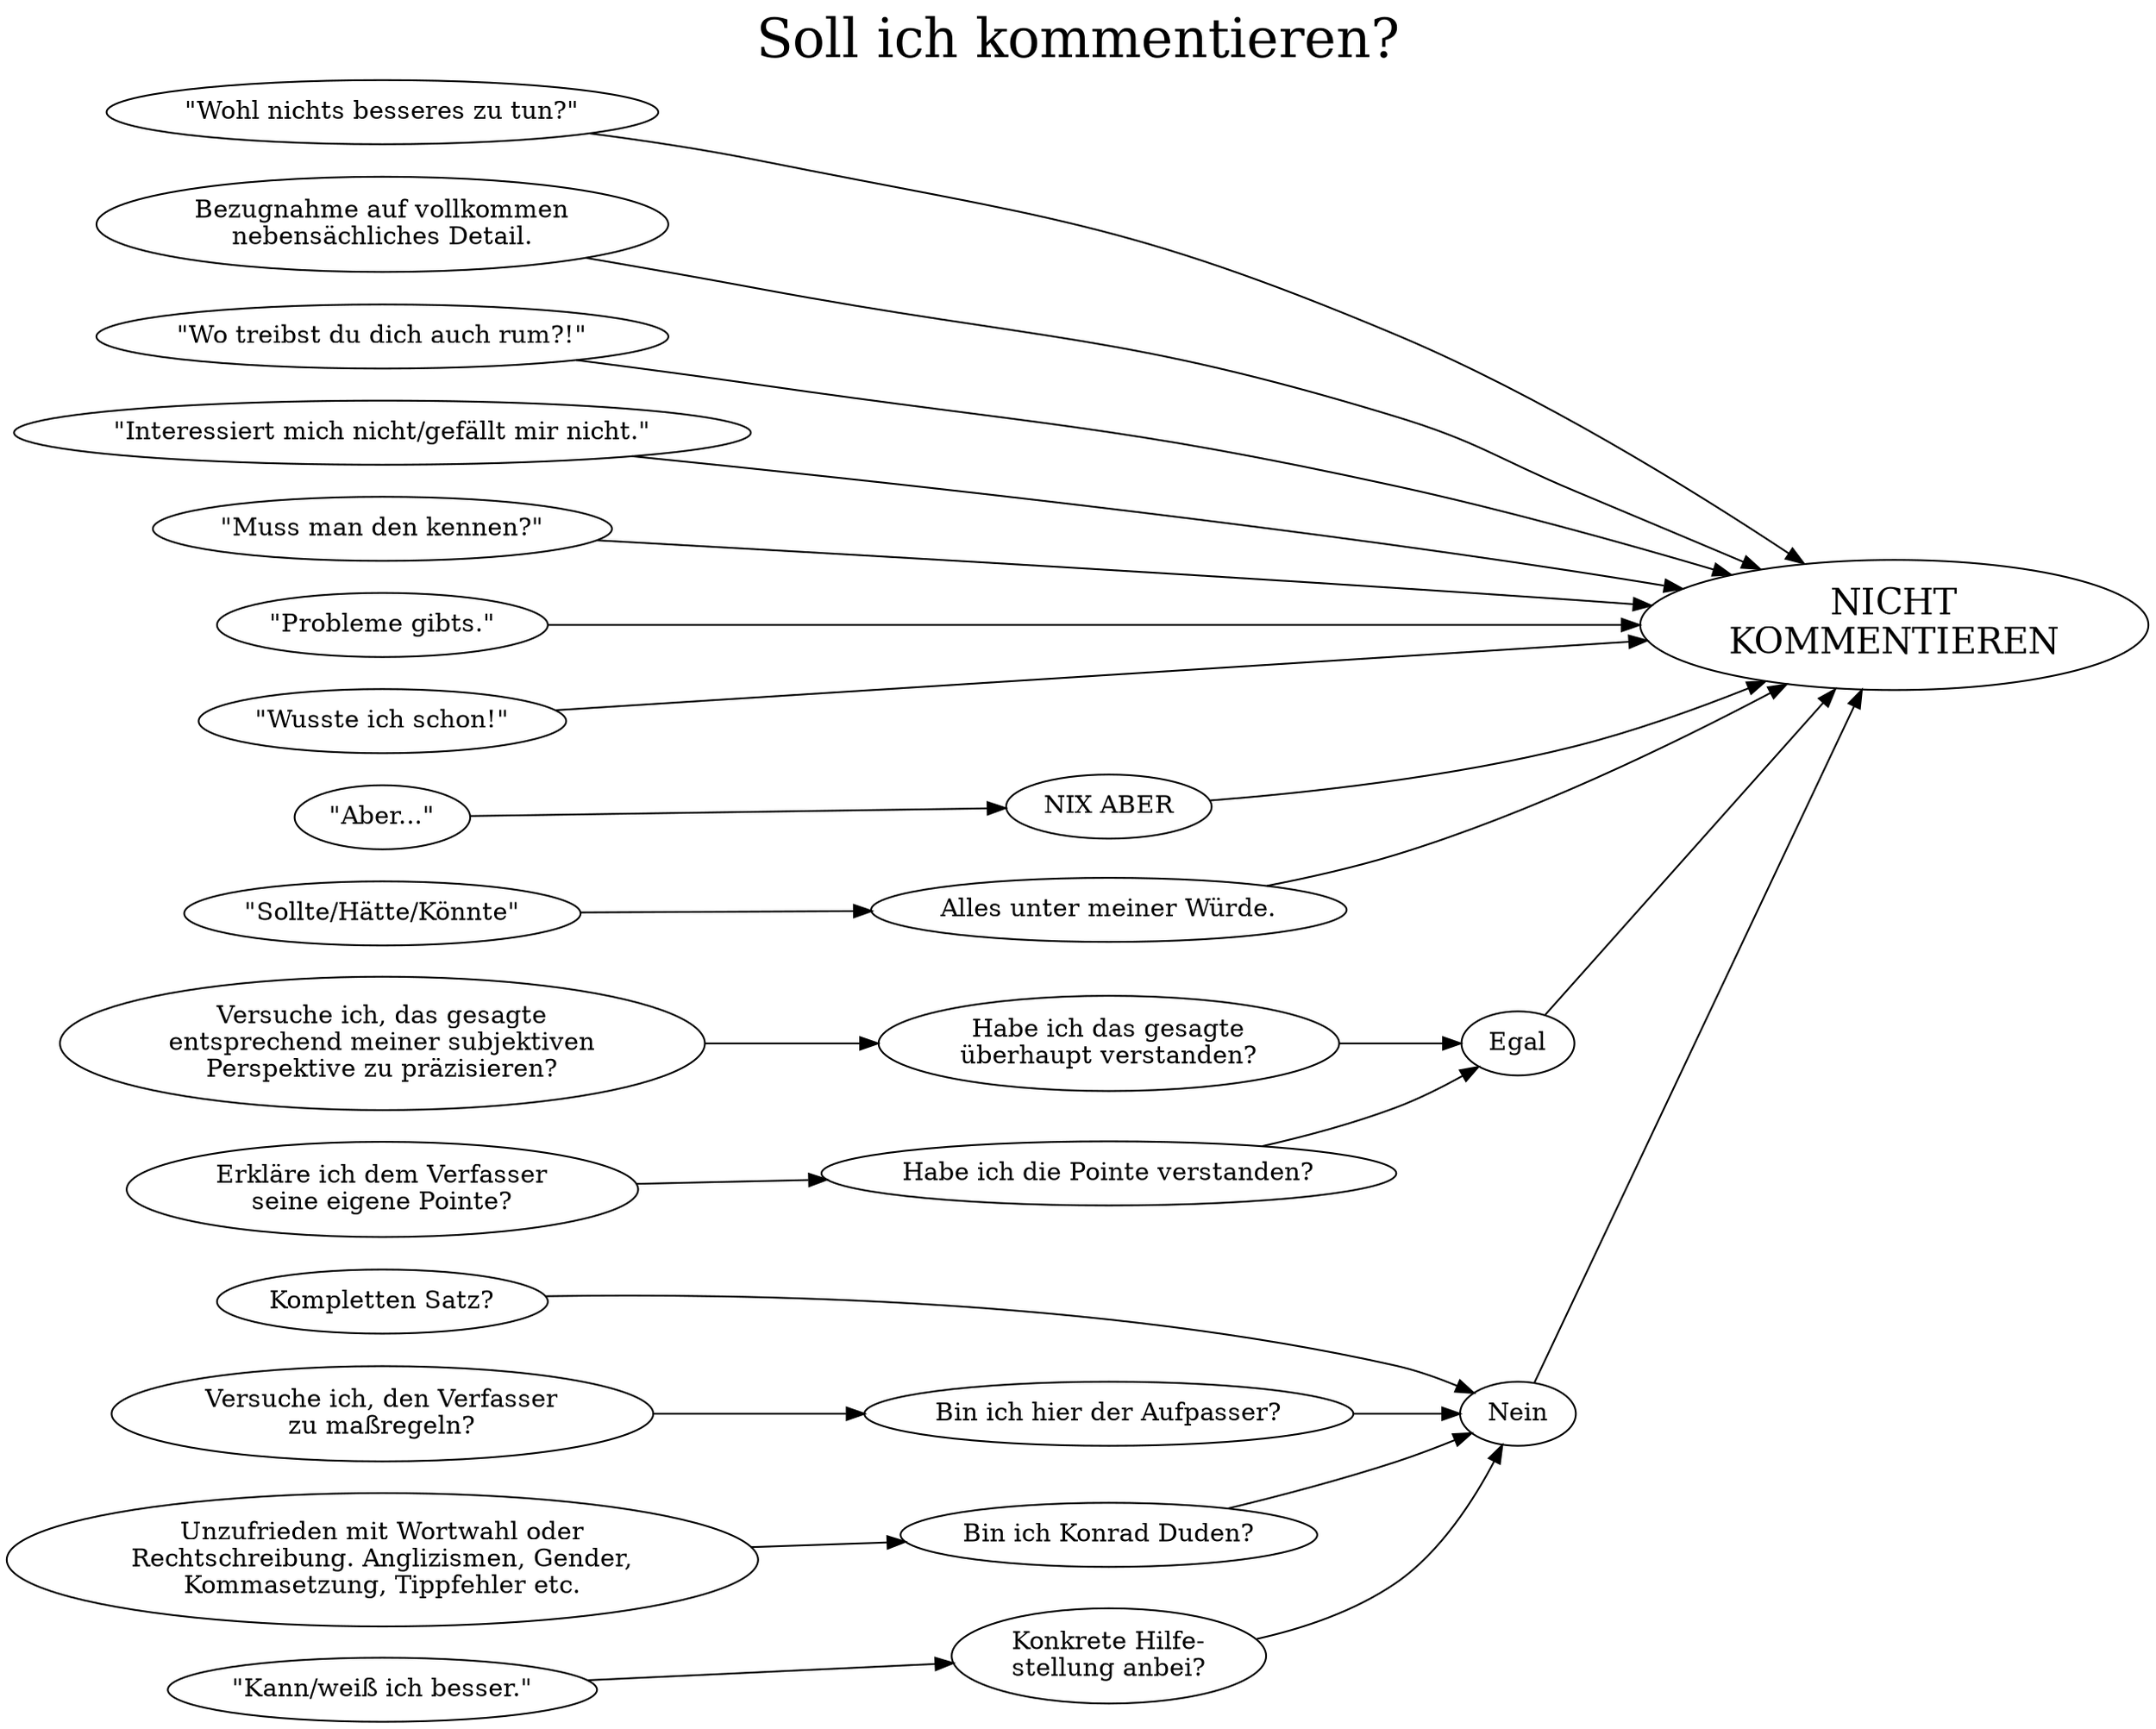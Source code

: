 digraph foo {
	labelloc="t";
	rankdir="LR";
	label="Soll ich kommentieren?";
	fontsize="30pt";

	// Replies
	{ rank = same;
	r01 [label="Kompletten Satz?"];
	r02 [label="Versuche ich, den Verfasser\nzu maßregeln?"];
	r03 [label="\"Wohl nichts besseres zu tun?\""];
	r04 [label="\"Kann/weiß ich besser.\""];
	r05 [label="Erkläre ich dem Verfasser\nseine eigene Pointe?"];
	r06 [label="\"Sollte/Hätte/Könnte\""];
	r07 [label="Bezugnahme auf vollkommen\nnebensächliches Detail."];
	r08 [label="\"Aber...\""];
	r09 [label="\"Wo treibst du dich auch rum?!\""];
	r10 [label="\"Interessiert mich nicht/gefällt mir nicht.\""];
	r11 [label="Versuche ich, das gesagte\nentsprechend meiner subjektiven\nPerspektive zu präzisieren?"];
	r12 [label="\"Muss man den kennen?\""];
	r13 [label="\"Probleme gibts.\""];
	r14 [label="Unzufrieden mit Wortwahl oder\nRechtschreibung. Anglizismen, Gender,\nKommasetzung, Tippfehler etc."];
	r15 [label="\"Wusste ich schon!\""];
	};

	// Intermediate Step 1
	{ rank = same;
	i01 [label="Konkrete Hilfe-\nstellung anbei?"];
	i02 [label="NIX ABER"];
	i03 [label="Habe ich die Pointe verstanden?"];
	i04 [label="Bin ich hier der Aufpasser?"];
	i05 [label="Alles unter meiner Würde."];
	i06 [label="Bin ich Konrad Duden?"];
	i07 [label="Habe ich das gesagte\nüberhaupt verstanden?"];
	};

	// Intermediate Step 2
	{ rank = same;
	j02 [label="Nein"];
	j03 [label="Egal"];
	};

	// Conclusions
	{ rank = same;
	cn [label="NICHT\nKOMMENTIEREN" fontsize=20];
	};

	// Relations
	r01 -> j02;
	r02 -> i04;
	r03 -> cn;
	r06 -> i05;
	i05 -> cn;
	r07 -> cn;
	r04 -> i01;
	r05 -> i03;
	r11 -> i07;
	i01 -> j02;
	i04 -> j02;
	i02 -> cn;
	r09 -> cn;
	i03 -> j03;
	j03 -> cn;
	r10 -> cn;
	r08 -> i02;
	j02 -> cn;
	r12 -> cn;
	r13 -> cn;
	r14 -> i06;
	i06 -> j02;
	i07 -> j03;
	r15 -> cn;
}
